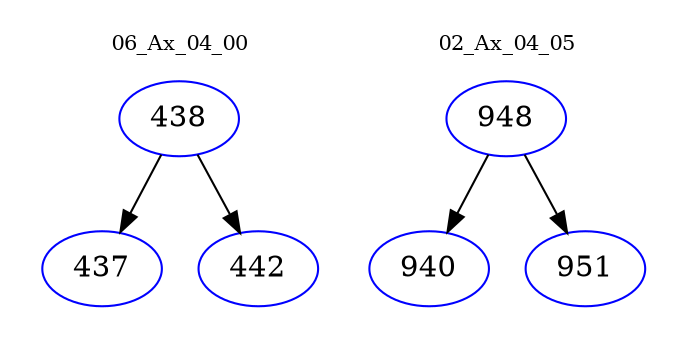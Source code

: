 digraph{
subgraph cluster_0 {
color = white
label = "06_Ax_04_00";
fontsize=10;
T0_438 [label="438", color="blue"]
T0_438 -> T0_437 [color="black"]
T0_437 [label="437", color="blue"]
T0_438 -> T0_442 [color="black"]
T0_442 [label="442", color="blue"]
}
subgraph cluster_1 {
color = white
label = "02_Ax_04_05";
fontsize=10;
T1_948 [label="948", color="blue"]
T1_948 -> T1_940 [color="black"]
T1_940 [label="940", color="blue"]
T1_948 -> T1_951 [color="black"]
T1_951 [label="951", color="blue"]
}
}
